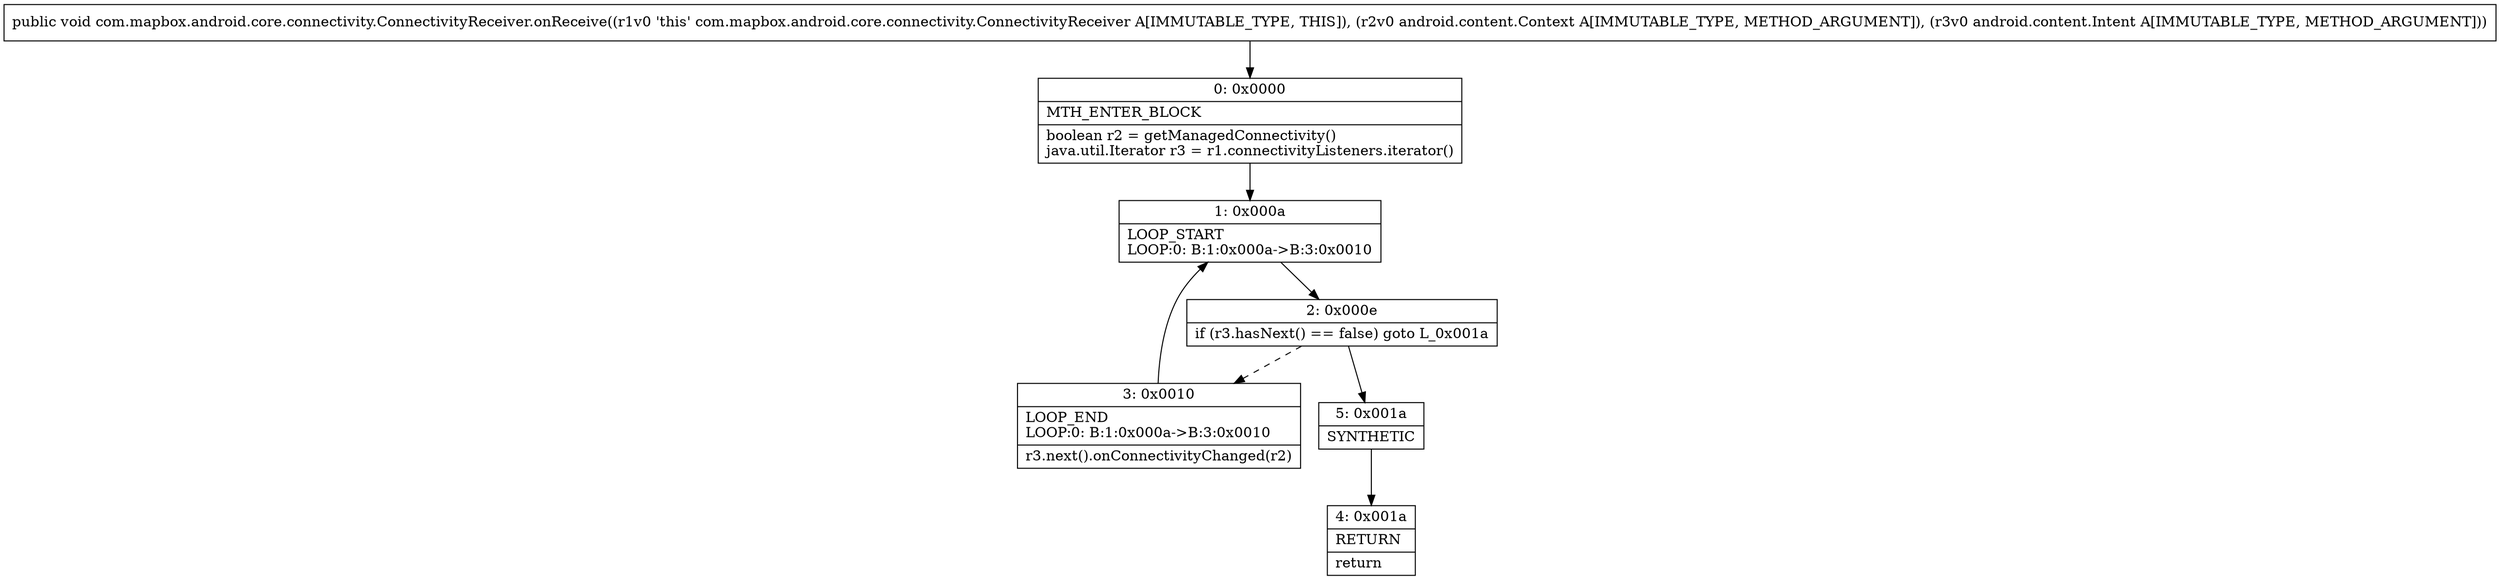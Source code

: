 digraph "CFG forcom.mapbox.android.core.connectivity.ConnectivityReceiver.onReceive(Landroid\/content\/Context;Landroid\/content\/Intent;)V" {
Node_0 [shape=record,label="{0\:\ 0x0000|MTH_ENTER_BLOCK\l|boolean r2 = getManagedConnectivity()\ljava.util.Iterator r3 = r1.connectivityListeners.iterator()\l}"];
Node_1 [shape=record,label="{1\:\ 0x000a|LOOP_START\lLOOP:0: B:1:0x000a\-\>B:3:0x0010\l}"];
Node_2 [shape=record,label="{2\:\ 0x000e|if (r3.hasNext() == false) goto L_0x001a\l}"];
Node_3 [shape=record,label="{3\:\ 0x0010|LOOP_END\lLOOP:0: B:1:0x000a\-\>B:3:0x0010\l|r3.next().onConnectivityChanged(r2)\l}"];
Node_4 [shape=record,label="{4\:\ 0x001a|RETURN\l|return\l}"];
Node_5 [shape=record,label="{5\:\ 0x001a|SYNTHETIC\l}"];
MethodNode[shape=record,label="{public void com.mapbox.android.core.connectivity.ConnectivityReceiver.onReceive((r1v0 'this' com.mapbox.android.core.connectivity.ConnectivityReceiver A[IMMUTABLE_TYPE, THIS]), (r2v0 android.content.Context A[IMMUTABLE_TYPE, METHOD_ARGUMENT]), (r3v0 android.content.Intent A[IMMUTABLE_TYPE, METHOD_ARGUMENT])) }"];
MethodNode -> Node_0;
Node_0 -> Node_1;
Node_1 -> Node_2;
Node_2 -> Node_3[style=dashed];
Node_2 -> Node_5;
Node_3 -> Node_1;
Node_5 -> Node_4;
}


